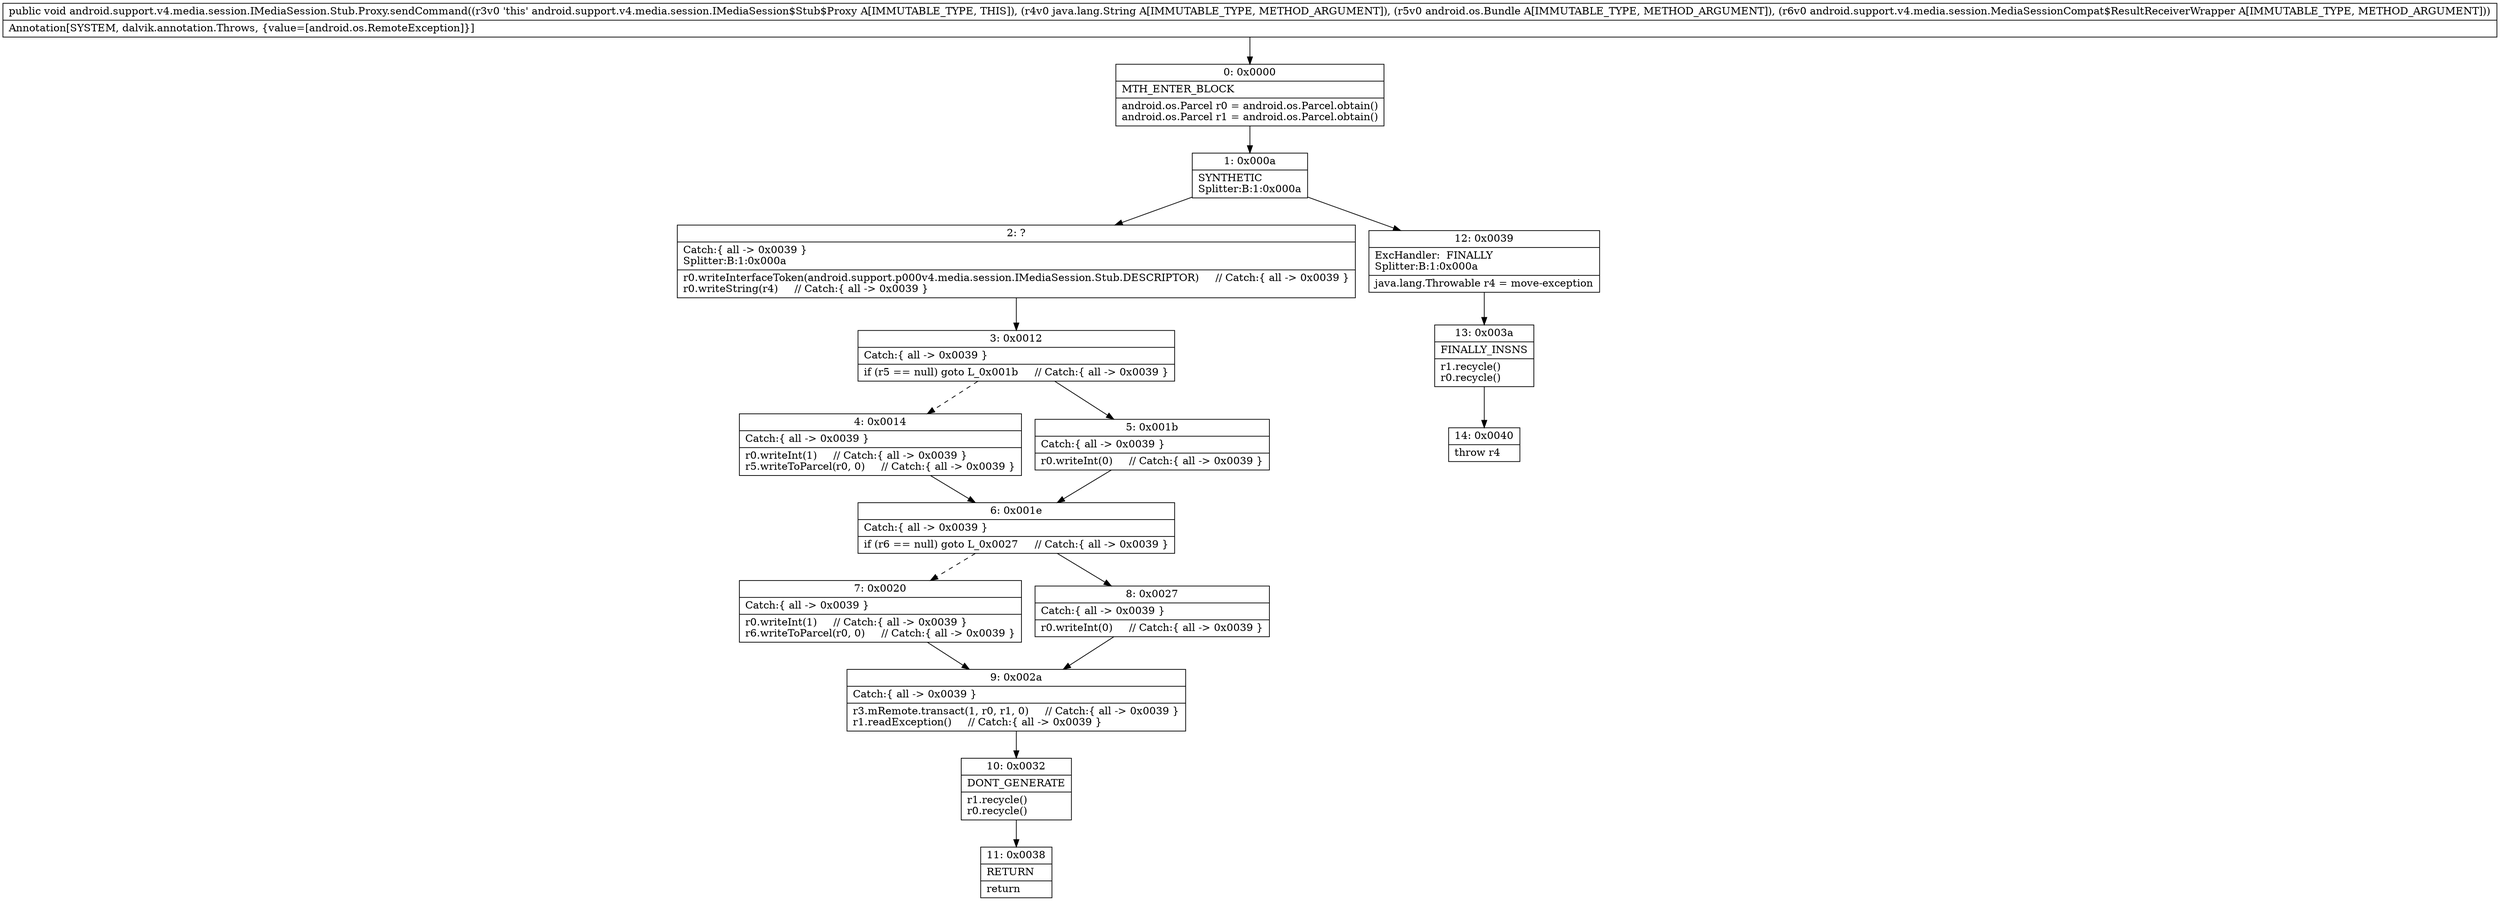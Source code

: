 digraph "CFG forandroid.support.v4.media.session.IMediaSession.Stub.Proxy.sendCommand(Ljava\/lang\/String;Landroid\/os\/Bundle;Landroid\/support\/v4\/media\/session\/MediaSessionCompat$ResultReceiverWrapper;)V" {
Node_0 [shape=record,label="{0\:\ 0x0000|MTH_ENTER_BLOCK\l|android.os.Parcel r0 = android.os.Parcel.obtain()\landroid.os.Parcel r1 = android.os.Parcel.obtain()\l}"];
Node_1 [shape=record,label="{1\:\ 0x000a|SYNTHETIC\lSplitter:B:1:0x000a\l}"];
Node_2 [shape=record,label="{2\:\ ?|Catch:\{ all \-\> 0x0039 \}\lSplitter:B:1:0x000a\l|r0.writeInterfaceToken(android.support.p000v4.media.session.IMediaSession.Stub.DESCRIPTOR)     \/\/ Catch:\{ all \-\> 0x0039 \}\lr0.writeString(r4)     \/\/ Catch:\{ all \-\> 0x0039 \}\l}"];
Node_3 [shape=record,label="{3\:\ 0x0012|Catch:\{ all \-\> 0x0039 \}\l|if (r5 == null) goto L_0x001b     \/\/ Catch:\{ all \-\> 0x0039 \}\l}"];
Node_4 [shape=record,label="{4\:\ 0x0014|Catch:\{ all \-\> 0x0039 \}\l|r0.writeInt(1)     \/\/ Catch:\{ all \-\> 0x0039 \}\lr5.writeToParcel(r0, 0)     \/\/ Catch:\{ all \-\> 0x0039 \}\l}"];
Node_5 [shape=record,label="{5\:\ 0x001b|Catch:\{ all \-\> 0x0039 \}\l|r0.writeInt(0)     \/\/ Catch:\{ all \-\> 0x0039 \}\l}"];
Node_6 [shape=record,label="{6\:\ 0x001e|Catch:\{ all \-\> 0x0039 \}\l|if (r6 == null) goto L_0x0027     \/\/ Catch:\{ all \-\> 0x0039 \}\l}"];
Node_7 [shape=record,label="{7\:\ 0x0020|Catch:\{ all \-\> 0x0039 \}\l|r0.writeInt(1)     \/\/ Catch:\{ all \-\> 0x0039 \}\lr6.writeToParcel(r0, 0)     \/\/ Catch:\{ all \-\> 0x0039 \}\l}"];
Node_8 [shape=record,label="{8\:\ 0x0027|Catch:\{ all \-\> 0x0039 \}\l|r0.writeInt(0)     \/\/ Catch:\{ all \-\> 0x0039 \}\l}"];
Node_9 [shape=record,label="{9\:\ 0x002a|Catch:\{ all \-\> 0x0039 \}\l|r3.mRemote.transact(1, r0, r1, 0)     \/\/ Catch:\{ all \-\> 0x0039 \}\lr1.readException()     \/\/ Catch:\{ all \-\> 0x0039 \}\l}"];
Node_10 [shape=record,label="{10\:\ 0x0032|DONT_GENERATE\l|r1.recycle()\lr0.recycle()\l}"];
Node_11 [shape=record,label="{11\:\ 0x0038|RETURN\l|return\l}"];
Node_12 [shape=record,label="{12\:\ 0x0039|ExcHandler:  FINALLY\lSplitter:B:1:0x000a\l|java.lang.Throwable r4 = move\-exception\l}"];
Node_13 [shape=record,label="{13\:\ 0x003a|FINALLY_INSNS\l|r1.recycle()\lr0.recycle()\l}"];
Node_14 [shape=record,label="{14\:\ 0x0040|throw r4\l}"];
MethodNode[shape=record,label="{public void android.support.v4.media.session.IMediaSession.Stub.Proxy.sendCommand((r3v0 'this' android.support.v4.media.session.IMediaSession$Stub$Proxy A[IMMUTABLE_TYPE, THIS]), (r4v0 java.lang.String A[IMMUTABLE_TYPE, METHOD_ARGUMENT]), (r5v0 android.os.Bundle A[IMMUTABLE_TYPE, METHOD_ARGUMENT]), (r6v0 android.support.v4.media.session.MediaSessionCompat$ResultReceiverWrapper A[IMMUTABLE_TYPE, METHOD_ARGUMENT]))  | Annotation[SYSTEM, dalvik.annotation.Throws, \{value=[android.os.RemoteException]\}]\l}"];
MethodNode -> Node_0;
Node_0 -> Node_1;
Node_1 -> Node_2;
Node_1 -> Node_12;
Node_2 -> Node_3;
Node_3 -> Node_4[style=dashed];
Node_3 -> Node_5;
Node_4 -> Node_6;
Node_5 -> Node_6;
Node_6 -> Node_7[style=dashed];
Node_6 -> Node_8;
Node_7 -> Node_9;
Node_8 -> Node_9;
Node_9 -> Node_10;
Node_10 -> Node_11;
Node_12 -> Node_13;
Node_13 -> Node_14;
}

